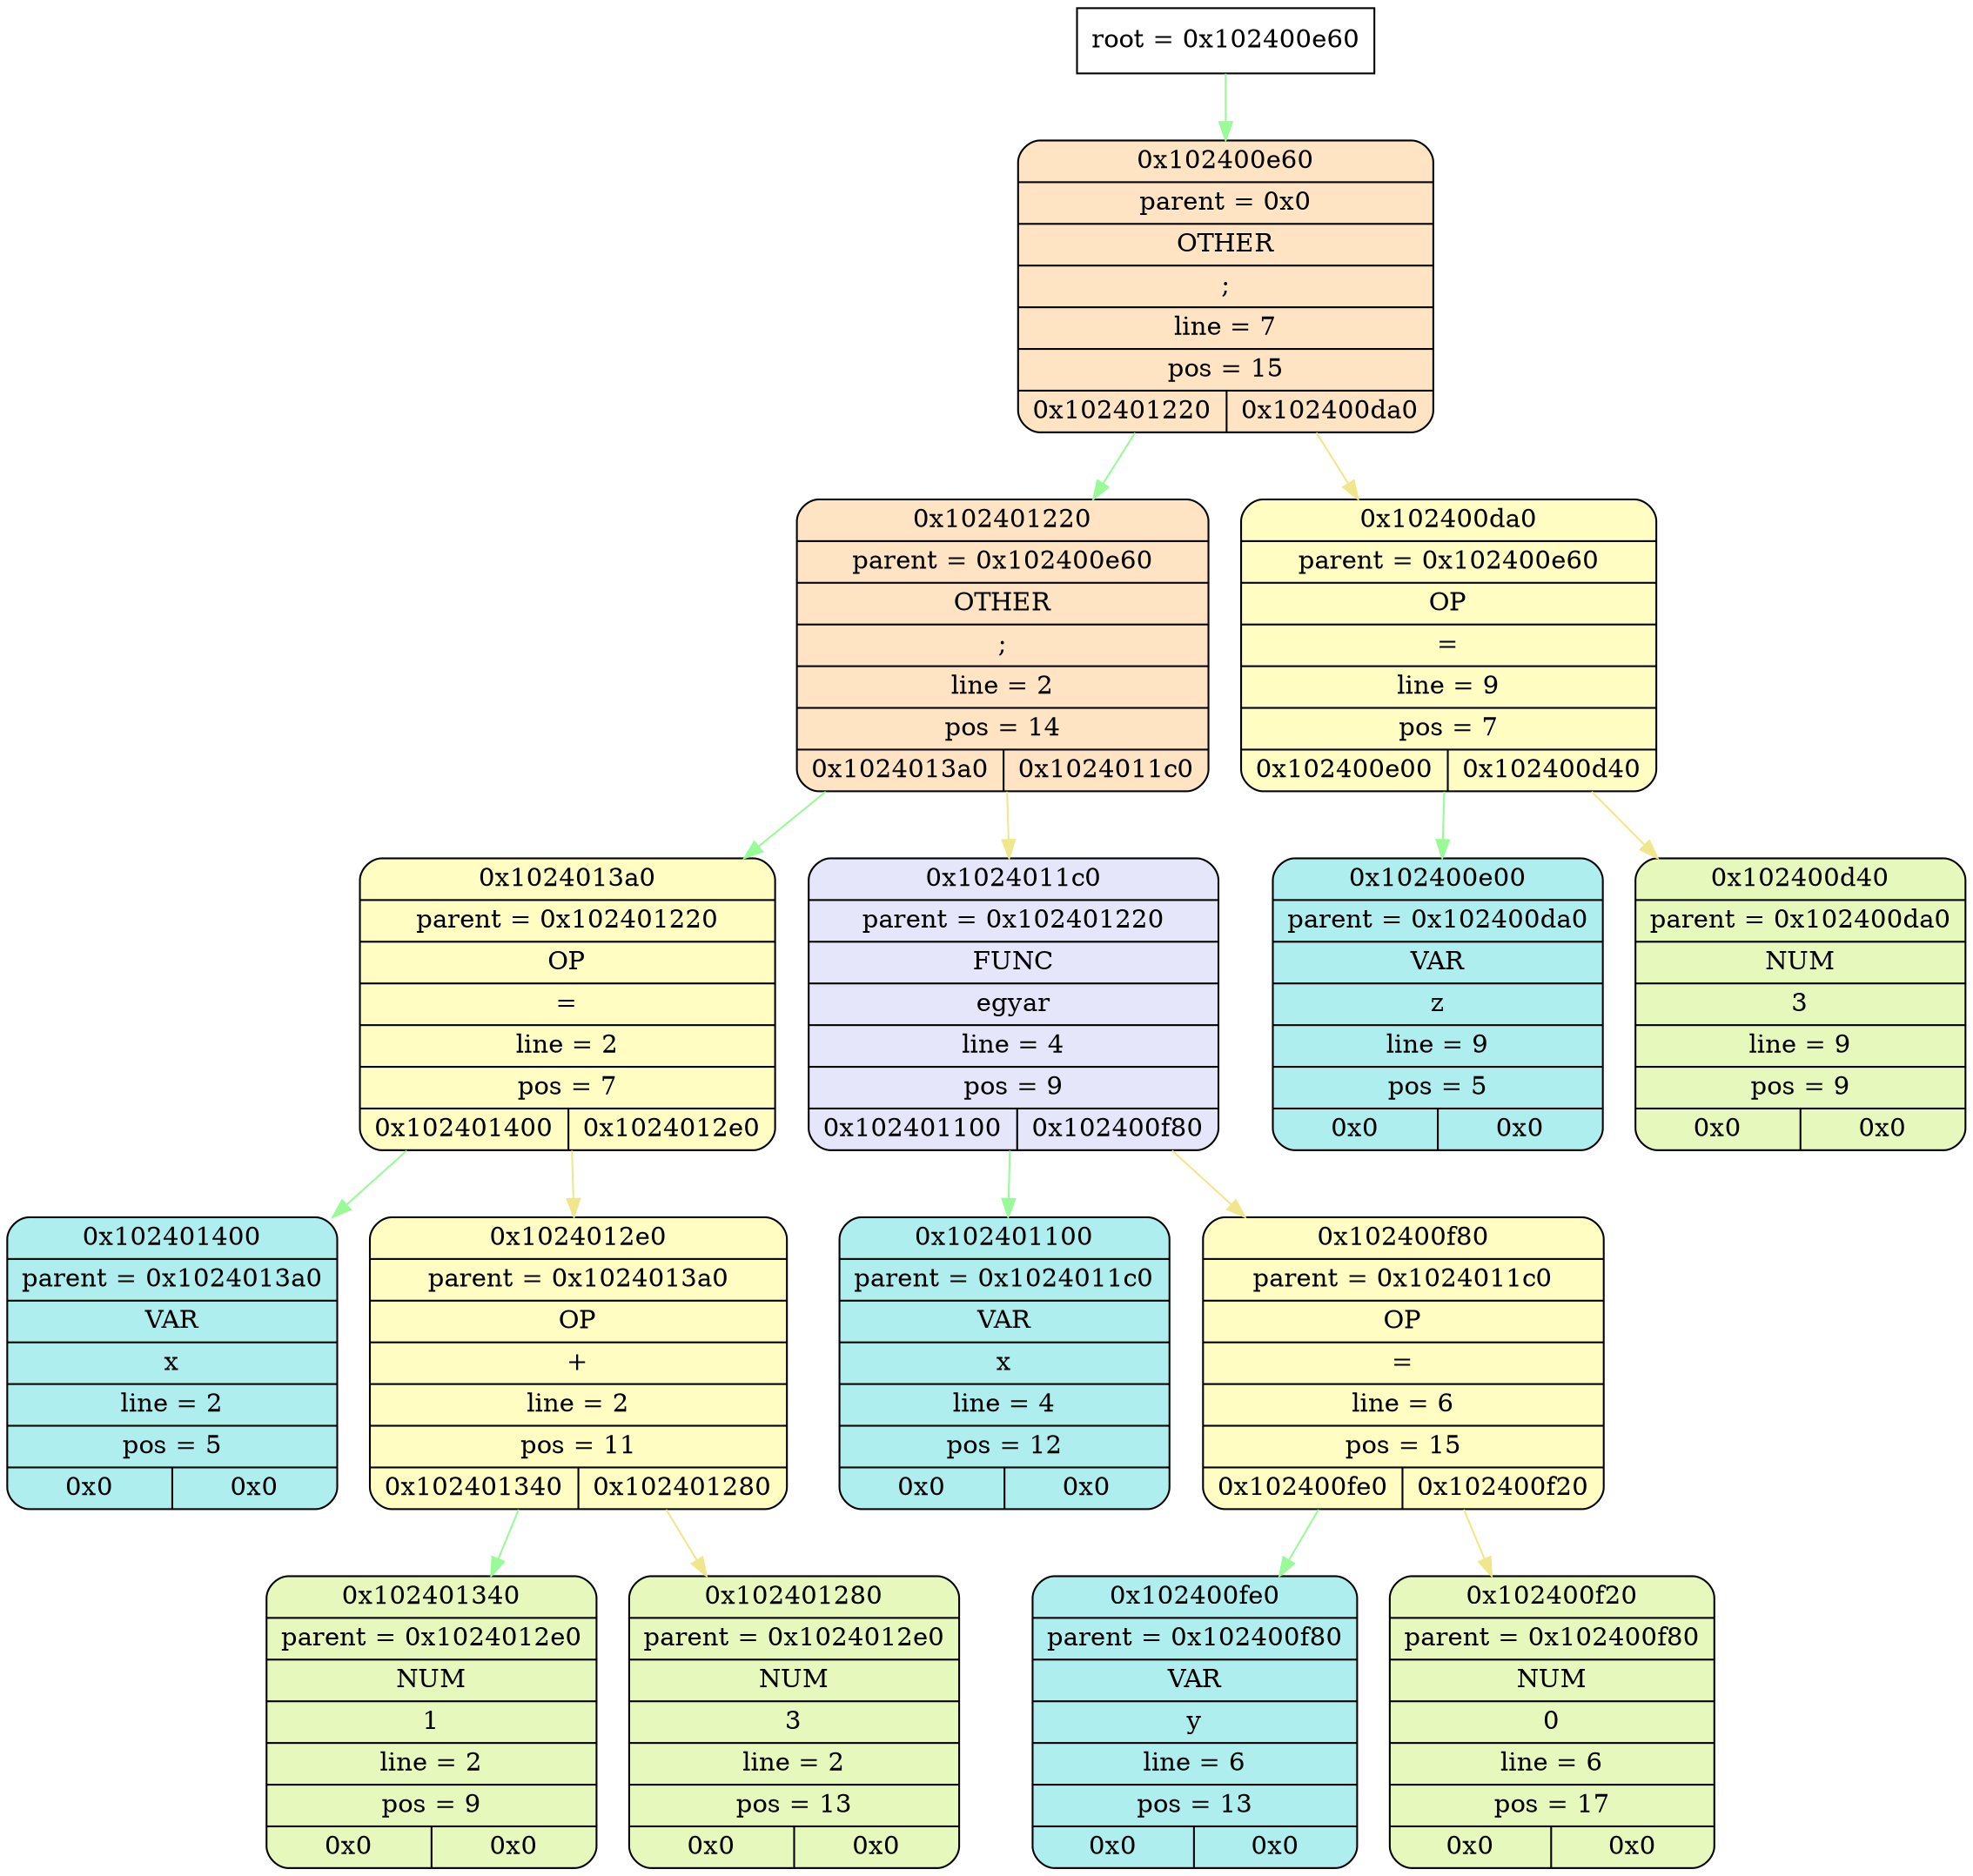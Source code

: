 digraph
{
    node_info[shape = record, label = "{root = 0x102400e60}"];

    node_info->node_0x102400e60 [color = "#98FB98"];
    node_0x102400e60[shape = Mrecord, label = "{{0x102400e60} | {parent =  0x0} | {OTHER} | {;} | {line = 7} | {pos = 15} | {0x102401220 | 0x102400da0}}",
                style="filled", fillcolor="#FFE4C4"];
    node_0x102401220[shape = Mrecord, label = "{{0x102401220} | {parent =  0x102400e60} | {OTHER} | {;} | {line = 2} | {pos = 14} | {0x1024013a0 | 0x1024011c0}}",
                style="filled", fillcolor="#FFE4C4"];
    node_0x1024013a0[shape = Mrecord, label = "{{0x1024013a0} | {parent =  0x102401220} | {OP} | {=} | {line = 2} | {pos = 7} | {0x102401400 | 0x1024012e0}}",
                style="filled", fillcolor="#FFFDC2"];
    node_0x102401400[shape = Mrecord, label = "{{0x102401400} | {parent =  0x1024013a0} | {VAR} | {x} | {line = 2} | {pos = 5} | {0x0 | 0x0}}",
                style="filled", fillcolor="#AFEEEE"];
    node_0x1024012e0[shape = Mrecord, label = "{{0x1024012e0} | {parent =  0x1024013a0} | {OP} | {+} | {line = 2} | {pos = 11} | {0x102401340 | 0x102401280}}",
                style="filled", fillcolor="#FFFDC2"];
    node_0x102401340[shape = Mrecord, label = "{{0x102401340} | {parent =  0x1024012e0} | {NUM} | {1} | {line = 2} | {pos = 9} | {0x0 | 0x0}}",
                style="filled", fillcolor="#E7F8BC"];
    node_0x102401280[shape = Mrecord, label = "{{0x102401280} | {parent =  0x1024012e0} | {NUM} | {3} | {line = 2} | {pos = 13} | {0x0 | 0x0}}",
                style="filled", fillcolor="#E7F8BC"];
    node_0x1024011c0[shape = Mrecord, label = "{{0x1024011c0} | {parent =  0x102401220} | {FUNC} | {egyar} | {line = 4} | {pos = 9} | {0x102401100 | 0x102400f80}}",
                style="filled", fillcolor="#E6E6FA"];
    node_0x102401100[shape = Mrecord, label = "{{0x102401100} | {parent =  0x1024011c0} | {VAR} | {x} | {line = 4} | {pos = 12} | {0x0 | 0x0}}",
                style="filled", fillcolor="#AFEEEE"];
    node_0x102400f80[shape = Mrecord, label = "{{0x102400f80} | {parent =  0x1024011c0} | {OP} | {=} | {line = 6} | {pos = 15} | {0x102400fe0 | 0x102400f20}}",
                style="filled", fillcolor="#FFFDC2"];
    node_0x102400fe0[shape = Mrecord, label = "{{0x102400fe0} | {parent =  0x102400f80} | {VAR} | {y} | {line = 6} | {pos = 13} | {0x0 | 0x0}}",
                style="filled", fillcolor="#AFEEEE"];
    node_0x102400f20[shape = Mrecord, label = "{{0x102400f20} | {parent =  0x102400f80} | {NUM} | {0} | {line = 6} | {pos = 17} | {0x0 | 0x0}}",
                style="filled", fillcolor="#E7F8BC"];
    node_0x102400da0[shape = Mrecord, label = "{{0x102400da0} | {parent =  0x102400e60} | {OP} | {=} | {line = 9} | {pos = 7} | {0x102400e00 | 0x102400d40}}",
                style="filled", fillcolor="#FFFDC2"];
    node_0x102400e00[shape = Mrecord, label = "{{0x102400e00} | {parent =  0x102400da0} | {VAR} | {z} | {line = 9} | {pos = 5} | {0x0 | 0x0}}",
                style="filled", fillcolor="#AFEEEE"];
    node_0x102400d40[shape = Mrecord, label = "{{0x102400d40} | {parent =  0x102400da0} | {NUM} | {3} | {line = 9} | {pos = 9} | {0x0 | 0x0}}",
                style="filled", fillcolor="#E7F8BC"];
    node_0x102400e60->node_0x102401220 [color = "#98FB98"];
    node_0x102401220->node_0x1024013a0 [color = "#98FB98"];
    node_0x1024013a0->node_0x102401400 [color = "#98FB98"];
    node_0x1024013a0->node_0x1024012e0 [color = "#F0E68C"];
    node_0x1024012e0->node_0x102401340 [color = "#98FB98"];
    node_0x1024012e0->node_0x102401280 [color = "#F0E68C"];
    node_0x102401220->node_0x1024011c0 [color = "#F0E68C"];
    node_0x1024011c0->node_0x102401100 [color = "#98FB98"];
    node_0x1024011c0->node_0x102400f80 [color = "#F0E68C"];
    node_0x102400f80->node_0x102400fe0 [color = "#98FB98"];
    node_0x102400f80->node_0x102400f20 [color = "#F0E68C"];
    node_0x102400e60->node_0x102400da0 [color = "#F0E68C"];
    node_0x102400da0->node_0x102400e00 [color = "#98FB98"];
    node_0x102400da0->node_0x102400d40 [color = "#F0E68C"];
}